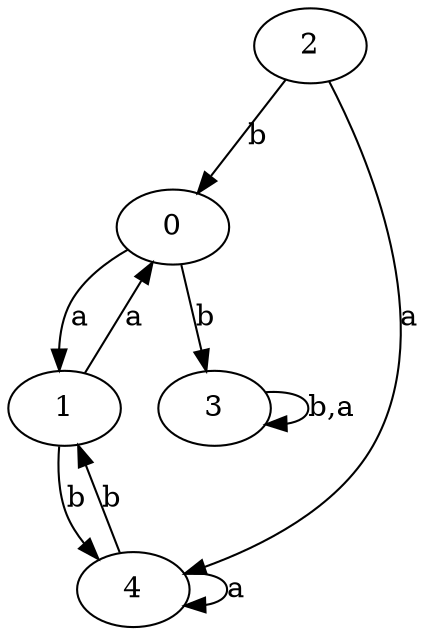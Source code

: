digraph {
 ranksep=0.5;
 d2tdocpreamble = "\usetikzlibrary{automata}";
 d2tfigpreamble = "\tikzstyle{every state}= [ draw=blue!50,very thick,fill=blue!20]  \tikzstyle{auto}= [fill=white]";
 node [style="state"];
 edge [lblstyle="auto",topath="bend right", len=4  ]
  "0" [label="0",];
  "1" [label="1",style = "state, initial"];
  "2" [label="2",];
  "3" [label="3",style = "state, accepting"];
  "4" [label="4",];
  "0" -> "1" [label="a"];
  "0" -> "3" [label="b"];
  "1" -> "0" [label="a"];
  "1" -> "4" [label="b"];
  "2" -> "0" [label="b"];
  "2" -> "4" [label="a"];
  "3" -> "3" [label="b,a",topath="loop above"];
  "4" -> "1" [label="b"];
  "4" -> "4" [label="a",topath="loop above"];
}